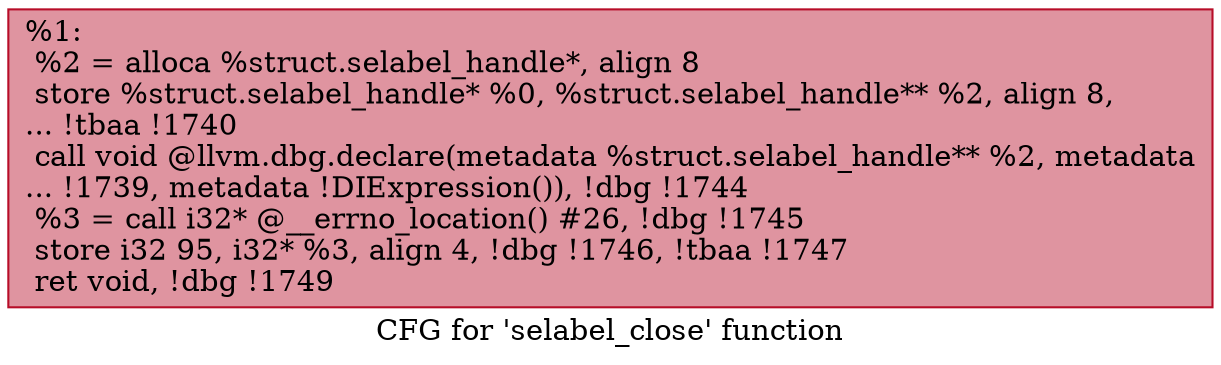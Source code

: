 digraph "CFG for 'selabel_close' function" {
	label="CFG for 'selabel_close' function";

	Node0x1b50bf0 [shape=record,color="#b70d28ff", style=filled, fillcolor="#b70d2870",label="{%1:\l  %2 = alloca %struct.selabel_handle*, align 8\l  store %struct.selabel_handle* %0, %struct.selabel_handle** %2, align 8,\l... !tbaa !1740\l  call void @llvm.dbg.declare(metadata %struct.selabel_handle** %2, metadata\l... !1739, metadata !DIExpression()), !dbg !1744\l  %3 = call i32* @__errno_location() #26, !dbg !1745\l  store i32 95, i32* %3, align 4, !dbg !1746, !tbaa !1747\l  ret void, !dbg !1749\l}"];
}
